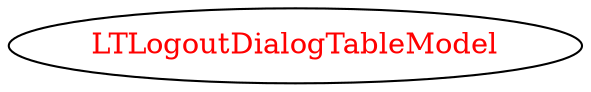 digraph dependencyGraph {
 concentrate=true;
 ranksep="2.0";
 rankdir="LR"; 
 splines="ortho";
"LTLogoutDialogTableModel" [fontcolor="red"];
}